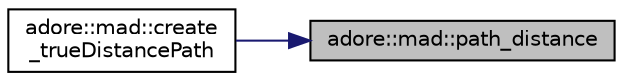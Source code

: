 digraph "adore::mad::path_distance"
{
 // LATEX_PDF_SIZE
  edge [fontname="Helvetica",fontsize="10",labelfontname="Helvetica",labelfontsize="10"];
  node [fontname="Helvetica",fontsize="10",shape=record];
  rankdir="RL";
  Node1 [label="adore::mad::path_distance",height=0.2,width=0.4,color="black", fillcolor="grey75", style="filled", fontcolor="black",tooltip=" "];
  Node1 -> Node2 [dir="back",color="midnightblue",fontsize="10",style="solid",fontname="Helvetica"];
  Node2 [label="adore::mad::create\l_trueDistancePath",height=0.2,width=0.4,color="black", fillcolor="white", style="filled",URL="$namespaceadore_1_1mad.html#a6b25f18816a88d57d53634215fd760ec",tooltip=" "];
}
